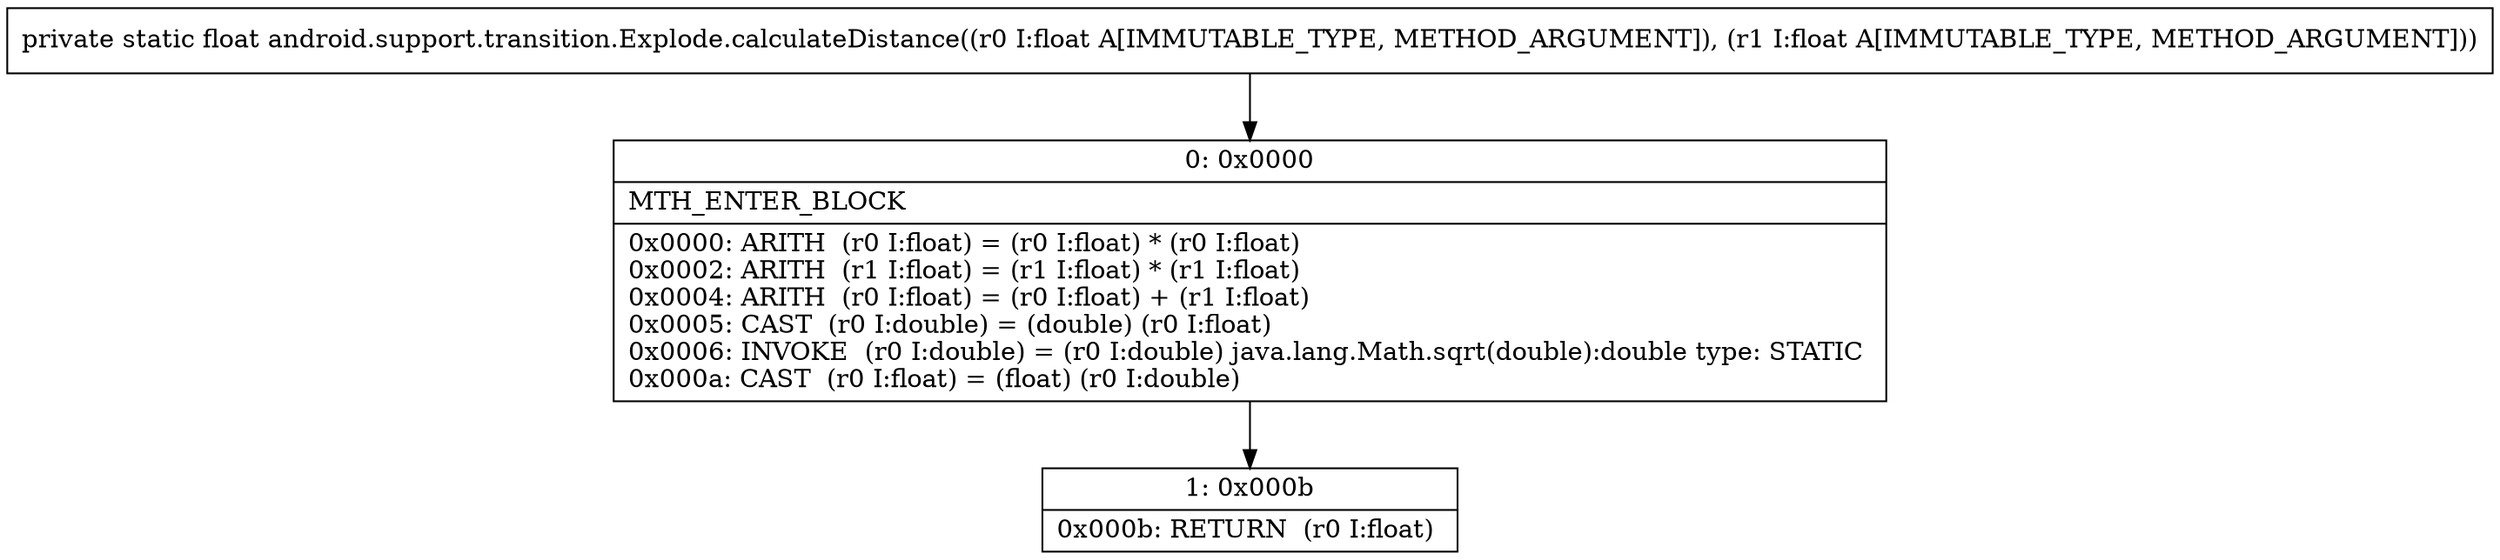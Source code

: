 digraph "CFG forandroid.support.transition.Explode.calculateDistance(FF)F" {
Node_0 [shape=record,label="{0\:\ 0x0000|MTH_ENTER_BLOCK\l|0x0000: ARITH  (r0 I:float) = (r0 I:float) * (r0 I:float) \l0x0002: ARITH  (r1 I:float) = (r1 I:float) * (r1 I:float) \l0x0004: ARITH  (r0 I:float) = (r0 I:float) + (r1 I:float) \l0x0005: CAST  (r0 I:double) = (double) (r0 I:float) \l0x0006: INVOKE  (r0 I:double) = (r0 I:double) java.lang.Math.sqrt(double):double type: STATIC \l0x000a: CAST  (r0 I:float) = (float) (r0 I:double) \l}"];
Node_1 [shape=record,label="{1\:\ 0x000b|0x000b: RETURN  (r0 I:float) \l}"];
MethodNode[shape=record,label="{private static float android.support.transition.Explode.calculateDistance((r0 I:float A[IMMUTABLE_TYPE, METHOD_ARGUMENT]), (r1 I:float A[IMMUTABLE_TYPE, METHOD_ARGUMENT])) }"];
MethodNode -> Node_0;
Node_0 -> Node_1;
}

